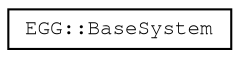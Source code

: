 digraph "Graphical Class Hierarchy"
{
 // LATEX_PDF_SIZE
  edge [fontname="FreeMono",fontsize="10",labelfontname="FreeMono",labelfontsize="10"];
  node [fontname="FreeMono",fontsize="10",shape=record];
  rankdir="LR";
  Node0 [label="EGG::BaseSystem",height=0.2,width=0.4,color="black", fillcolor="white", style="filled",URL="$class_e_g_g_1_1_base_system.html",tooltip=" "];
}
